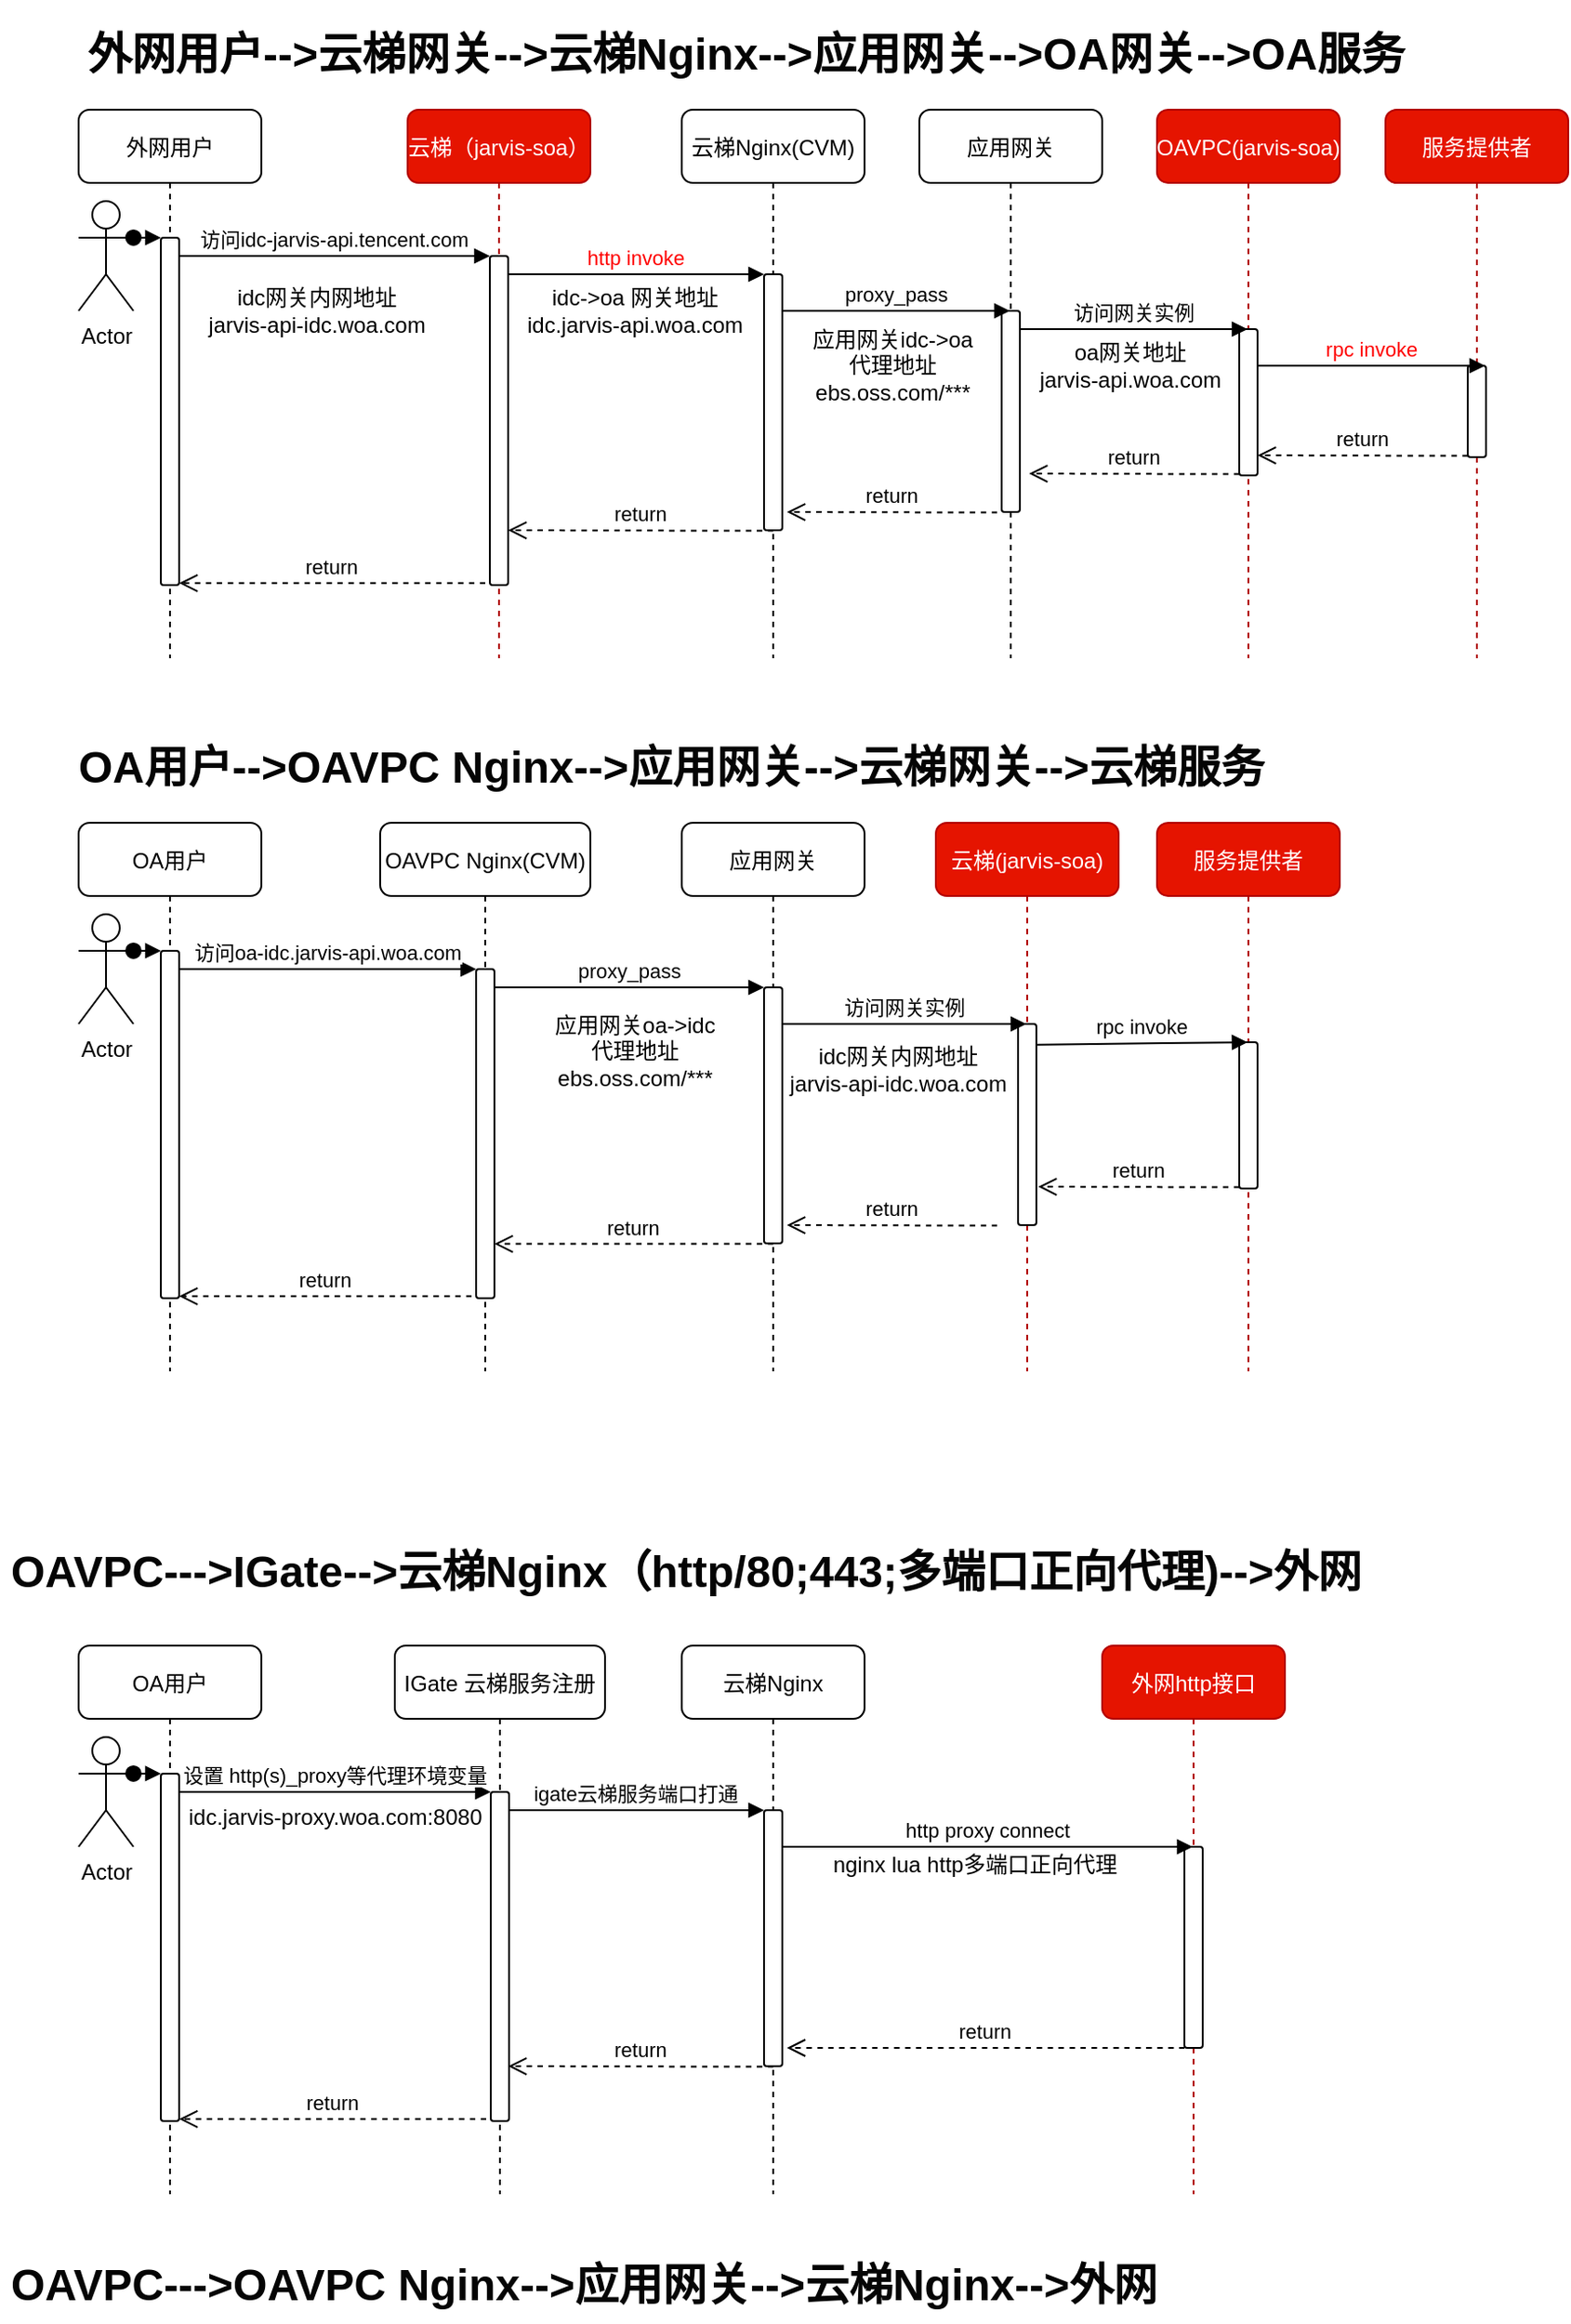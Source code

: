 <mxfile version="14.2.9" type="github">
  <diagram id="kgpKYQtTHZ0yAKxKKP6v" name="Page-1">
    <mxGraphModel dx="1185" dy="662" grid="1" gridSize="10" guides="1" tooltips="1" connect="1" arrows="1" fold="1" page="1" pageScale="1" pageWidth="850" pageHeight="1100" math="0" shadow="0">
      <root>
        <mxCell id="0" />
        <mxCell id="1" parent="0" />
        <mxCell id="3nuBFxr9cyL0pnOWT2aG-1" value="外网用户" style="shape=umlLifeline;perimeter=lifelinePerimeter;container=1;collapsible=0;recursiveResize=0;shadow=0;strokeWidth=1;rounded=1;" parent="1" vertex="1">
          <mxGeometry x="45" y="80" width="100" height="300" as="geometry" />
        </mxCell>
        <mxCell id="3nuBFxr9cyL0pnOWT2aG-2" value="" style="points=[];perimeter=orthogonalPerimeter;shadow=0;strokeWidth=1;rounded=1;" parent="3nuBFxr9cyL0pnOWT2aG-1" vertex="1">
          <mxGeometry x="45" y="70" width="10" height="190" as="geometry" />
        </mxCell>
        <mxCell id="3nuBFxr9cyL0pnOWT2aG-5" value="云梯（jarvis-soa）" style="shape=umlLifeline;perimeter=lifelinePerimeter;container=1;collapsible=0;recursiveResize=0;shadow=0;strokeWidth=1;rounded=1;fillColor=#e51400;strokeColor=#B20000;fontColor=#ffffff;" parent="1" vertex="1">
          <mxGeometry x="225" y="80" width="100" height="300" as="geometry" />
        </mxCell>
        <mxCell id="3nuBFxr9cyL0pnOWT2aG-6" value="" style="points=[];perimeter=orthogonalPerimeter;shadow=0;strokeWidth=1;rounded=1;" parent="3nuBFxr9cyL0pnOWT2aG-5" vertex="1">
          <mxGeometry x="45" y="80" width="10" height="180" as="geometry" />
        </mxCell>
        <mxCell id="3nuBFxr9cyL0pnOWT2aG-7" value="return" style="verticalAlign=bottom;endArrow=open;dashed=1;endSize=8;exitX=-0.25;exitY=0.994;shadow=0;strokeWidth=1;curved=1;exitDx=0;exitDy=0;exitPerimeter=0;" parent="1" source="3nuBFxr9cyL0pnOWT2aG-6" target="3nuBFxr9cyL0pnOWT2aG-2" edge="1">
          <mxGeometry relative="1" as="geometry">
            <mxPoint x="200" y="236" as="targetPoint" />
          </mxGeometry>
        </mxCell>
        <mxCell id="3nuBFxr9cyL0pnOWT2aG-8" value="访问idc-jarvis-api.tencent.com" style="verticalAlign=bottom;endArrow=block;entryX=0;entryY=0;shadow=0;strokeWidth=1;curved=1;" parent="1" source="3nuBFxr9cyL0pnOWT2aG-2" target="3nuBFxr9cyL0pnOWT2aG-6" edge="1">
          <mxGeometry relative="1" as="geometry">
            <mxPoint x="200" y="160" as="sourcePoint" />
          </mxGeometry>
        </mxCell>
        <mxCell id="pnKsWl6k3-rWOxbT1f3y-1" value="云梯Nginx(CVM)" style="shape=umlLifeline;perimeter=lifelinePerimeter;container=1;collapsible=0;recursiveResize=0;shadow=0;strokeWidth=1;rounded=1;" vertex="1" parent="1">
          <mxGeometry x="375" y="80" width="100" height="300" as="geometry" />
        </mxCell>
        <mxCell id="pnKsWl6k3-rWOxbT1f3y-2" value="" style="points=[];perimeter=orthogonalPerimeter;shadow=0;strokeWidth=1;rounded=1;" vertex="1" parent="pnKsWl6k3-rWOxbT1f3y-1">
          <mxGeometry x="45" y="90" width="10" height="140" as="geometry" />
        </mxCell>
        <mxCell id="pnKsWl6k3-rWOxbT1f3y-3" value="应用网关" style="shape=umlLifeline;perimeter=lifelinePerimeter;container=1;collapsible=0;recursiveResize=0;shadow=0;strokeWidth=1;rounded=1;" vertex="1" parent="1">
          <mxGeometry x="505" y="80" width="100" height="300" as="geometry" />
        </mxCell>
        <mxCell id="pnKsWl6k3-rWOxbT1f3y-4" value="" style="points=[];perimeter=orthogonalPerimeter;shadow=0;strokeWidth=1;rounded=1;" vertex="1" parent="pnKsWl6k3-rWOxbT1f3y-3">
          <mxGeometry x="45" y="110" width="10" height="110" as="geometry" />
        </mxCell>
        <mxCell id="pnKsWl6k3-rWOxbT1f3y-5" value="OAVPC(jarvis-soa)" style="shape=umlLifeline;perimeter=lifelinePerimeter;container=1;collapsible=0;recursiveResize=0;shadow=0;strokeWidth=1;rounded=1;fillColor=#e51400;strokeColor=#B20000;fontColor=#ffffff;" vertex="1" parent="1">
          <mxGeometry x="635" y="80" width="100" height="300" as="geometry" />
        </mxCell>
        <mxCell id="pnKsWl6k3-rWOxbT1f3y-6" value="" style="points=[];perimeter=orthogonalPerimeter;shadow=0;strokeWidth=1;rounded=1;" vertex="1" parent="pnKsWl6k3-rWOxbT1f3y-5">
          <mxGeometry x="45" y="120" width="10" height="80" as="geometry" />
        </mxCell>
        <mxCell id="pnKsWl6k3-rWOxbT1f3y-24" value="return" style="verticalAlign=bottom;endArrow=open;dashed=1;endSize=8;exitX=0;exitY=0.95;shadow=0;strokeWidth=1;curved=1;" edge="1" parent="pnKsWl6k3-rWOxbT1f3y-5">
          <mxGeometry relative="1" as="geometry">
            <mxPoint x="55" y="189" as="targetPoint" />
            <mxPoint x="170" y="189.31" as="sourcePoint" />
          </mxGeometry>
        </mxCell>
        <mxCell id="pnKsWl6k3-rWOxbT1f3y-9" value="Actor" style="shape=umlActor;verticalLabelPosition=bottom;verticalAlign=top;html=1;outlineConnect=0;rounded=1;" vertex="1" parent="1">
          <mxGeometry x="45" y="130" width="30" height="60" as="geometry" />
        </mxCell>
        <mxCell id="3nuBFxr9cyL0pnOWT2aG-3" value="" style="verticalAlign=bottom;startArrow=oval;endArrow=block;startSize=8;shadow=0;strokeWidth=1;exitX=1;exitY=0.333;exitDx=0;exitDy=0;exitPerimeter=0;curved=1;" parent="1" target="3nuBFxr9cyL0pnOWT2aG-2" edge="1" source="pnKsWl6k3-rWOxbT1f3y-9">
          <mxGeometry relative="1" as="geometry">
            <mxPoint x="30" y="150" as="sourcePoint" />
          </mxGeometry>
        </mxCell>
        <mxCell id="pnKsWl6k3-rWOxbT1f3y-13" value="http invoke" style="verticalAlign=bottom;endArrow=block;shadow=0;strokeWidth=1;curved=1;fontColor=#FF0000;" edge="1" parent="1">
          <mxGeometry relative="1" as="geometry">
            <mxPoint x="280" y="170.0" as="sourcePoint" />
            <mxPoint x="420" y="170" as="targetPoint" />
          </mxGeometry>
        </mxCell>
        <mxCell id="pnKsWl6k3-rWOxbT1f3y-14" value="proxy_pass" style="verticalAlign=bottom;endArrow=block;shadow=0;strokeWidth=1;curved=1;" edge="1" parent="1" target="pnKsWl6k3-rWOxbT1f3y-3">
          <mxGeometry relative="1" as="geometry">
            <mxPoint x="430" y="190.0" as="sourcePoint" />
            <mxPoint x="540" y="190" as="targetPoint" />
          </mxGeometry>
        </mxCell>
        <mxCell id="pnKsWl6k3-rWOxbT1f3y-15" value="访问网关实例" style="verticalAlign=bottom;endArrow=block;shadow=0;strokeWidth=1;curved=1;" edge="1" parent="1">
          <mxGeometry relative="1" as="geometry">
            <mxPoint x="560" y="200.0" as="sourcePoint" />
            <mxPoint x="684.5" y="200.0" as="targetPoint" />
          </mxGeometry>
        </mxCell>
        <mxCell id="pnKsWl6k3-rWOxbT1f3y-16" value="服务提供者" style="shape=umlLifeline;perimeter=lifelinePerimeter;container=1;collapsible=0;recursiveResize=0;shadow=0;strokeWidth=1;rounded=1;fillColor=#e51400;strokeColor=#B20000;fontColor=#ffffff;" vertex="1" parent="1">
          <mxGeometry x="760" y="80" width="100" height="300" as="geometry" />
        </mxCell>
        <mxCell id="pnKsWl6k3-rWOxbT1f3y-17" value="" style="points=[];perimeter=orthogonalPerimeter;shadow=0;strokeWidth=1;rounded=1;" vertex="1" parent="pnKsWl6k3-rWOxbT1f3y-16">
          <mxGeometry x="45" y="140" width="10" height="50" as="geometry" />
        </mxCell>
        <mxCell id="pnKsWl6k3-rWOxbT1f3y-18" value="rpc invoke" style="verticalAlign=bottom;endArrow=block;shadow=0;strokeWidth=1;curved=1;fontColor=#FF0000;" edge="1" parent="1">
          <mxGeometry relative="1" as="geometry">
            <mxPoint x="690" y="220.0" as="sourcePoint" />
            <mxPoint x="814.5" y="220.0" as="targetPoint" />
          </mxGeometry>
        </mxCell>
        <mxCell id="pnKsWl6k3-rWOxbT1f3y-19" value="应用网关idc-&amp;gt;oa&lt;br&gt;代理地址&lt;br&gt;ebs.oss.com/***" style="text;html=1;align=center;verticalAlign=middle;resizable=0;points=[];autosize=1;rounded=1;" vertex="1" parent="1">
          <mxGeometry x="440" y="195" width="100" height="50" as="geometry" />
        </mxCell>
        <mxCell id="pnKsWl6k3-rWOxbT1f3y-20" value="idc-&amp;gt;oa 网关地址&lt;br&gt;idc.jarvis-api.woa.com" style="text;html=1;align=center;verticalAlign=middle;resizable=0;points=[];autosize=1;rounded=1;" vertex="1" parent="1">
          <mxGeometry x="284" y="175" width="130" height="30" as="geometry" />
        </mxCell>
        <mxCell id="pnKsWl6k3-rWOxbT1f3y-21" value="oa网关地址&lt;br&gt;jarvis-api.woa.com" style="text;html=1;align=center;verticalAlign=middle;resizable=0;points=[];autosize=1;rounded=1;" vertex="1" parent="1">
          <mxGeometry x="565" y="205" width="110" height="30" as="geometry" />
        </mxCell>
        <mxCell id="pnKsWl6k3-rWOxbT1f3y-22" value="idc网关内网地址&lt;br&gt;jarvis-api-idc.woa.com" style="text;html=1;align=center;verticalAlign=middle;resizable=0;points=[];autosize=1;rounded=1;" vertex="1" parent="1">
          <mxGeometry x="110" y="175" width="130" height="30" as="geometry" />
        </mxCell>
        <mxCell id="pnKsWl6k3-rWOxbT1f3y-25" value="return" style="verticalAlign=bottom;endArrow=open;dashed=1;endSize=8;exitX=0;exitY=0.95;shadow=0;strokeWidth=1;curved=1;" edge="1" parent="1">
          <mxGeometry relative="1" as="geometry">
            <mxPoint x="565" y="279.0" as="targetPoint" />
            <mxPoint x="680" y="279.31" as="sourcePoint" />
          </mxGeometry>
        </mxCell>
        <mxCell id="pnKsWl6k3-rWOxbT1f3y-26" value="return" style="verticalAlign=bottom;endArrow=open;dashed=1;endSize=8;exitX=0;exitY=0.95;shadow=0;strokeWidth=1;curved=1;" edge="1" parent="1">
          <mxGeometry relative="1" as="geometry">
            <mxPoint x="432.5" y="300.0" as="targetPoint" />
            <mxPoint x="547.5" y="300.31" as="sourcePoint" />
          </mxGeometry>
        </mxCell>
        <mxCell id="pnKsWl6k3-rWOxbT1f3y-28" value="return" style="verticalAlign=bottom;endArrow=open;dashed=1;endSize=8;exitX=0;exitY=0.95;shadow=0;strokeWidth=1;curved=1;" edge="1" parent="1">
          <mxGeometry relative="1" as="geometry">
            <mxPoint x="280" y="310" as="targetPoint" />
            <mxPoint x="425" y="310.31" as="sourcePoint" />
          </mxGeometry>
        </mxCell>
        <mxCell id="pnKsWl6k3-rWOxbT1f3y-31" value="&lt;h1&gt;外网用户--&amp;gt;云梯网关--&amp;gt;云梯Nginx--&amp;gt;应用网关--&amp;gt;OA网关--&amp;gt;OA服务&lt;/h1&gt;" style="text;html=1;strokeColor=none;fillColor=none;spacing=5;spacingTop=-20;whiteSpace=wrap;overflow=hidden;rounded=0;fontColor=#050505;" vertex="1" parent="1">
          <mxGeometry x="45" y="30" width="735" height="40" as="geometry" />
        </mxCell>
        <mxCell id="pnKsWl6k3-rWOxbT1f3y-33" value="&lt;h1&gt;OA用户--&amp;gt;OAVPC Nginx--&amp;gt;应用网关--&amp;gt;云梯网关--&amp;gt;云梯服务&lt;/h1&gt;" style="text;html=1;strokeColor=none;fillColor=none;spacing=5;spacingTop=-20;whiteSpace=wrap;overflow=hidden;rounded=0;fontColor=#050505;" vertex="1" parent="1">
          <mxGeometry x="40" y="420" width="680" height="40" as="geometry" />
        </mxCell>
        <mxCell id="pnKsWl6k3-rWOxbT1f3y-34" value="&lt;h1&gt;OAVPC---&amp;gt;IGate--&amp;gt;云梯Nginx（http/80;443;多端口正向代理)--&amp;gt;外网&lt;/h1&gt;" style="text;html=1;strokeColor=none;fillColor=none;spacing=5;spacingTop=-20;whiteSpace=wrap;overflow=hidden;rounded=0;fontColor=#050505;" vertex="1" parent="1">
          <mxGeometry x="2.5" y="860" width="755" height="40" as="geometry" />
        </mxCell>
        <mxCell id="pnKsWl6k3-rWOxbT1f3y-35" value="&lt;h1&gt;OAVPC---&amp;gt;OAVPC Nginx--&amp;gt;应用网关--&amp;gt;云梯Nginx--&amp;gt;外网&lt;/h1&gt;" style="text;html=1;strokeColor=none;fillColor=none;spacing=5;spacingTop=-20;whiteSpace=wrap;overflow=hidden;rounded=0;fontColor=#050505;" vertex="1" parent="1">
          <mxGeometry x="2.5" y="1250" width="755" height="40" as="geometry" />
        </mxCell>
        <mxCell id="pnKsWl6k3-rWOxbT1f3y-36" value="OA用户" style="shape=umlLifeline;perimeter=lifelinePerimeter;container=1;collapsible=0;recursiveResize=0;shadow=0;strokeWidth=1;rounded=1;" vertex="1" parent="1">
          <mxGeometry x="45" y="470" width="100" height="300" as="geometry" />
        </mxCell>
        <mxCell id="pnKsWl6k3-rWOxbT1f3y-37" value="" style="points=[];perimeter=orthogonalPerimeter;shadow=0;strokeWidth=1;rounded=1;" vertex="1" parent="pnKsWl6k3-rWOxbT1f3y-36">
          <mxGeometry x="45" y="70" width="10" height="190" as="geometry" />
        </mxCell>
        <mxCell id="pnKsWl6k3-rWOxbT1f3y-38" value="OAVPC Nginx(CVM)" style="shape=umlLifeline;perimeter=lifelinePerimeter;container=1;collapsible=0;recursiveResize=0;shadow=0;strokeWidth=1;rounded=1;" vertex="1" parent="1">
          <mxGeometry x="210" y="470" width="115" height="300" as="geometry" />
        </mxCell>
        <mxCell id="pnKsWl6k3-rWOxbT1f3y-39" value="" style="points=[];perimeter=orthogonalPerimeter;shadow=0;strokeWidth=1;rounded=1;" vertex="1" parent="pnKsWl6k3-rWOxbT1f3y-38">
          <mxGeometry x="52.5" y="80" width="10" height="180" as="geometry" />
        </mxCell>
        <mxCell id="pnKsWl6k3-rWOxbT1f3y-40" value="return" style="verticalAlign=bottom;endArrow=open;dashed=1;endSize=8;exitX=-0.25;exitY=0.994;shadow=0;strokeWidth=1;curved=1;exitDx=0;exitDy=0;exitPerimeter=0;" edge="1" parent="1" source="pnKsWl6k3-rWOxbT1f3y-39" target="pnKsWl6k3-rWOxbT1f3y-37">
          <mxGeometry relative="1" as="geometry">
            <mxPoint x="200" y="626" as="targetPoint" />
          </mxGeometry>
        </mxCell>
        <mxCell id="pnKsWl6k3-rWOxbT1f3y-41" value="访问oa-idc.jarvis-api.woa.com" style="verticalAlign=bottom;endArrow=block;entryX=0;entryY=0;shadow=0;strokeWidth=1;curved=1;" edge="1" parent="1" source="pnKsWl6k3-rWOxbT1f3y-37" target="pnKsWl6k3-rWOxbT1f3y-39">
          <mxGeometry relative="1" as="geometry">
            <mxPoint x="200" y="550" as="sourcePoint" />
          </mxGeometry>
        </mxCell>
        <mxCell id="pnKsWl6k3-rWOxbT1f3y-42" value="应用网关" style="shape=umlLifeline;perimeter=lifelinePerimeter;container=1;collapsible=0;recursiveResize=0;shadow=0;strokeWidth=1;rounded=1;" vertex="1" parent="1">
          <mxGeometry x="375" y="470" width="100" height="300" as="geometry" />
        </mxCell>
        <mxCell id="pnKsWl6k3-rWOxbT1f3y-43" value="" style="points=[];perimeter=orthogonalPerimeter;shadow=0;strokeWidth=1;rounded=1;" vertex="1" parent="pnKsWl6k3-rWOxbT1f3y-42">
          <mxGeometry x="45" y="90" width="10" height="140" as="geometry" />
        </mxCell>
        <mxCell id="pnKsWl6k3-rWOxbT1f3y-44" value="云梯(jarvis-soa)" style="shape=umlLifeline;perimeter=lifelinePerimeter;container=1;collapsible=0;recursiveResize=0;shadow=0;strokeWidth=1;rounded=1;fillColor=#e51400;strokeColor=#B20000;fontColor=#ffffff;" vertex="1" parent="1">
          <mxGeometry x="514" y="470" width="100" height="300" as="geometry" />
        </mxCell>
        <mxCell id="pnKsWl6k3-rWOxbT1f3y-45" value="" style="points=[];perimeter=orthogonalPerimeter;shadow=0;strokeWidth=1;rounded=1;" vertex="1" parent="pnKsWl6k3-rWOxbT1f3y-44">
          <mxGeometry x="45" y="110" width="10" height="110" as="geometry" />
        </mxCell>
        <mxCell id="pnKsWl6k3-rWOxbT1f3y-46" value="服务提供者" style="shape=umlLifeline;perimeter=lifelinePerimeter;container=1;collapsible=0;recursiveResize=0;shadow=0;strokeWidth=1;rounded=1;fillColor=#e51400;strokeColor=#B20000;fontColor=#ffffff;" vertex="1" parent="1">
          <mxGeometry x="635" y="470" width="100" height="300" as="geometry" />
        </mxCell>
        <mxCell id="pnKsWl6k3-rWOxbT1f3y-47" value="" style="points=[];perimeter=orthogonalPerimeter;shadow=0;strokeWidth=1;rounded=1;" vertex="1" parent="pnKsWl6k3-rWOxbT1f3y-46">
          <mxGeometry x="45" y="120" width="10" height="80" as="geometry" />
        </mxCell>
        <mxCell id="pnKsWl6k3-rWOxbT1f3y-49" value="Actor" style="shape=umlActor;verticalLabelPosition=bottom;verticalAlign=top;html=1;outlineConnect=0;rounded=1;" vertex="1" parent="1">
          <mxGeometry x="45" y="520" width="30" height="60" as="geometry" />
        </mxCell>
        <mxCell id="pnKsWl6k3-rWOxbT1f3y-50" value="" style="verticalAlign=bottom;startArrow=oval;endArrow=block;startSize=8;shadow=0;strokeWidth=1;exitX=1;exitY=0.333;exitDx=0;exitDy=0;exitPerimeter=0;curved=1;" edge="1" parent="1" source="pnKsWl6k3-rWOxbT1f3y-49" target="pnKsWl6k3-rWOxbT1f3y-37">
          <mxGeometry relative="1" as="geometry">
            <mxPoint x="30" y="540" as="sourcePoint" />
          </mxGeometry>
        </mxCell>
        <mxCell id="pnKsWl6k3-rWOxbT1f3y-51" value="proxy_pass" style="verticalAlign=bottom;endArrow=block;shadow=0;strokeWidth=1;curved=1;fontColor=#050505;" edge="1" parent="1" source="pnKsWl6k3-rWOxbT1f3y-39">
          <mxGeometry relative="1" as="geometry">
            <mxPoint x="280" y="560.0" as="sourcePoint" />
            <mxPoint x="420" y="560" as="targetPoint" />
          </mxGeometry>
        </mxCell>
        <mxCell id="pnKsWl6k3-rWOxbT1f3y-52" value="访问网关实例" style="verticalAlign=bottom;endArrow=block;shadow=0;strokeWidth=1;curved=1;" edge="1" parent="1" target="pnKsWl6k3-rWOxbT1f3y-44">
          <mxGeometry relative="1" as="geometry">
            <mxPoint x="430" y="580.0" as="sourcePoint" />
            <mxPoint x="540" y="580" as="targetPoint" />
          </mxGeometry>
        </mxCell>
        <mxCell id="pnKsWl6k3-rWOxbT1f3y-53" value="rpc invoke" style="verticalAlign=bottom;endArrow=block;shadow=0;strokeWidth=1;curved=1;exitX=1.034;exitY=0.103;exitDx=0;exitDy=0;exitPerimeter=0;" edge="1" parent="1" source="pnKsWl6k3-rWOxbT1f3y-45">
          <mxGeometry relative="1" as="geometry">
            <mxPoint x="580" y="590" as="sourcePoint" />
            <mxPoint x="684.5" y="590.0" as="targetPoint" />
          </mxGeometry>
        </mxCell>
        <mxCell id="pnKsWl6k3-rWOxbT1f3y-57" value="idc网关内网地址&lt;br&gt;jarvis-api-idc.woa.com" style="text;html=1;align=center;verticalAlign=middle;resizable=0;points=[];autosize=1;rounded=1;" vertex="1" parent="1">
          <mxGeometry x="428" y="590" width="130" height="30" as="geometry" />
        </mxCell>
        <mxCell id="pnKsWl6k3-rWOxbT1f3y-61" value="return" style="verticalAlign=bottom;endArrow=open;dashed=1;endSize=8;exitX=0;exitY=0.95;shadow=0;strokeWidth=1;curved=1;" edge="1" parent="1">
          <mxGeometry relative="1" as="geometry">
            <mxPoint x="570" y="669" as="targetPoint" />
            <mxPoint x="680" y="669.31" as="sourcePoint" />
          </mxGeometry>
        </mxCell>
        <mxCell id="pnKsWl6k3-rWOxbT1f3y-62" value="return" style="verticalAlign=bottom;endArrow=open;dashed=1;endSize=8;exitX=0;exitY=0.95;shadow=0;strokeWidth=1;curved=1;" edge="1" parent="1">
          <mxGeometry relative="1" as="geometry">
            <mxPoint x="432.5" y="690" as="targetPoint" />
            <mxPoint x="547.5" y="690.31" as="sourcePoint" />
          </mxGeometry>
        </mxCell>
        <mxCell id="pnKsWl6k3-rWOxbT1f3y-63" value="return" style="verticalAlign=bottom;endArrow=open;dashed=1;endSize=8;exitX=0;exitY=0.95;shadow=0;strokeWidth=1;curved=1;" edge="1" parent="1" target="pnKsWl6k3-rWOxbT1f3y-39">
          <mxGeometry relative="1" as="geometry">
            <mxPoint x="280" y="700" as="targetPoint" />
            <mxPoint x="425" y="700.31" as="sourcePoint" />
          </mxGeometry>
        </mxCell>
        <mxCell id="pnKsWl6k3-rWOxbT1f3y-64" value="应用网关oa-&amp;gt;idc&lt;br&gt;代理地址&lt;br&gt;ebs.oss.com/***" style="text;html=1;align=center;verticalAlign=middle;resizable=0;points=[];autosize=1;rounded=1;" vertex="1" parent="1">
          <mxGeometry x="299" y="570" width="100" height="50" as="geometry" />
        </mxCell>
        <mxCell id="pnKsWl6k3-rWOxbT1f3y-66" value="OA用户" style="shape=umlLifeline;perimeter=lifelinePerimeter;container=1;collapsible=0;recursiveResize=0;shadow=0;strokeWidth=1;rounded=1;" vertex="1" parent="1">
          <mxGeometry x="45" y="920" width="100" height="300" as="geometry" />
        </mxCell>
        <mxCell id="pnKsWl6k3-rWOxbT1f3y-67" value="" style="points=[];perimeter=orthogonalPerimeter;shadow=0;strokeWidth=1;rounded=1;" vertex="1" parent="pnKsWl6k3-rWOxbT1f3y-66">
          <mxGeometry x="45" y="70" width="10" height="190" as="geometry" />
        </mxCell>
        <mxCell id="pnKsWl6k3-rWOxbT1f3y-68" value="IGate 云梯服务注册" style="shape=umlLifeline;perimeter=lifelinePerimeter;container=1;collapsible=0;recursiveResize=0;shadow=0;strokeWidth=1;rounded=1;" vertex="1" parent="1">
          <mxGeometry x="218" y="920" width="115" height="300" as="geometry" />
        </mxCell>
        <mxCell id="pnKsWl6k3-rWOxbT1f3y-69" value="" style="points=[];perimeter=orthogonalPerimeter;shadow=0;strokeWidth=1;rounded=1;" vertex="1" parent="pnKsWl6k3-rWOxbT1f3y-68">
          <mxGeometry x="52.5" y="80" width="10" height="180" as="geometry" />
        </mxCell>
        <mxCell id="pnKsWl6k3-rWOxbT1f3y-70" value="return" style="verticalAlign=bottom;endArrow=open;dashed=1;endSize=8;exitX=-0.25;exitY=0.994;shadow=0;strokeWidth=1;curved=1;exitDx=0;exitDy=0;exitPerimeter=0;" edge="1" parent="1" source="pnKsWl6k3-rWOxbT1f3y-69" target="pnKsWl6k3-rWOxbT1f3y-67">
          <mxGeometry relative="1" as="geometry">
            <mxPoint x="200" y="1076" as="targetPoint" />
          </mxGeometry>
        </mxCell>
        <mxCell id="pnKsWl6k3-rWOxbT1f3y-71" value="设置 http(s)_proxy等代理环境变量" style="verticalAlign=bottom;endArrow=block;entryX=0;entryY=0;shadow=0;strokeWidth=1;curved=1;" edge="1" parent="1" source="pnKsWl6k3-rWOxbT1f3y-67" target="pnKsWl6k3-rWOxbT1f3y-69">
          <mxGeometry relative="1" as="geometry">
            <mxPoint x="200" y="1000" as="sourcePoint" />
          </mxGeometry>
        </mxCell>
        <mxCell id="pnKsWl6k3-rWOxbT1f3y-72" value="云梯Nginx" style="shape=umlLifeline;perimeter=lifelinePerimeter;container=1;collapsible=0;recursiveResize=0;shadow=0;strokeWidth=1;rounded=1;" vertex="1" parent="1">
          <mxGeometry x="375" y="920" width="100" height="300" as="geometry" />
        </mxCell>
        <mxCell id="pnKsWl6k3-rWOxbT1f3y-73" value="" style="points=[];perimeter=orthogonalPerimeter;shadow=0;strokeWidth=1;rounded=1;" vertex="1" parent="pnKsWl6k3-rWOxbT1f3y-72">
          <mxGeometry x="45" y="90" width="10" height="140" as="geometry" />
        </mxCell>
        <mxCell id="pnKsWl6k3-rWOxbT1f3y-74" value="外网http接口" style="shape=umlLifeline;perimeter=lifelinePerimeter;container=1;collapsible=0;recursiveResize=0;shadow=0;strokeWidth=1;rounded=1;fillColor=#e51400;strokeColor=#B20000;fontColor=#ffffff;" vertex="1" parent="1">
          <mxGeometry x="605" y="920" width="100" height="300" as="geometry" />
        </mxCell>
        <mxCell id="pnKsWl6k3-rWOxbT1f3y-75" value="" style="points=[];perimeter=orthogonalPerimeter;shadow=0;strokeWidth=1;rounded=1;" vertex="1" parent="pnKsWl6k3-rWOxbT1f3y-74">
          <mxGeometry x="45" y="110" width="10" height="110" as="geometry" />
        </mxCell>
        <mxCell id="pnKsWl6k3-rWOxbT1f3y-78" value="Actor" style="shape=umlActor;verticalLabelPosition=bottom;verticalAlign=top;html=1;outlineConnect=0;rounded=1;" vertex="1" parent="1">
          <mxGeometry x="45" y="970" width="30" height="60" as="geometry" />
        </mxCell>
        <mxCell id="pnKsWl6k3-rWOxbT1f3y-79" value="" style="verticalAlign=bottom;startArrow=oval;endArrow=block;startSize=8;shadow=0;strokeWidth=1;exitX=1;exitY=0.333;exitDx=0;exitDy=0;exitPerimeter=0;curved=1;" edge="1" parent="1" source="pnKsWl6k3-rWOxbT1f3y-78" target="pnKsWl6k3-rWOxbT1f3y-67">
          <mxGeometry relative="1" as="geometry">
            <mxPoint x="30" y="990" as="sourcePoint" />
          </mxGeometry>
        </mxCell>
        <mxCell id="pnKsWl6k3-rWOxbT1f3y-80" value="igate云梯服务端口打通" style="verticalAlign=bottom;endArrow=block;shadow=0;strokeWidth=1;curved=1;fontColor=#050505;" edge="1" parent="1">
          <mxGeometry relative="1" as="geometry">
            <mxPoint x="280" y="1010" as="sourcePoint" />
            <mxPoint x="420" y="1010" as="targetPoint" />
          </mxGeometry>
        </mxCell>
        <mxCell id="pnKsWl6k3-rWOxbT1f3y-81" value="http proxy connect" style="verticalAlign=bottom;endArrow=block;shadow=0;strokeWidth=1;curved=1;" edge="1" parent="1" target="pnKsWl6k3-rWOxbT1f3y-74">
          <mxGeometry relative="1" as="geometry">
            <mxPoint x="430" y="1030" as="sourcePoint" />
            <mxPoint x="540" y="1030" as="targetPoint" />
          </mxGeometry>
        </mxCell>
        <mxCell id="pnKsWl6k3-rWOxbT1f3y-83" value="nginx lua http多端口正向代理" style="text;html=1;align=center;verticalAlign=middle;resizable=0;points=[];autosize=1;rounded=1;" vertex="1" parent="1">
          <mxGeometry x="450" y="1030" width="170" height="20" as="geometry" />
        </mxCell>
        <mxCell id="pnKsWl6k3-rWOxbT1f3y-85" value="return" style="verticalAlign=bottom;endArrow=open;dashed=1;endSize=8;shadow=0;strokeWidth=1;curved=1;" edge="1" parent="1" source="pnKsWl6k3-rWOxbT1f3y-75">
          <mxGeometry relative="1" as="geometry">
            <mxPoint x="432.5" y="1140" as="targetPoint" />
            <mxPoint x="547.5" y="1140.31" as="sourcePoint" />
          </mxGeometry>
        </mxCell>
        <mxCell id="pnKsWl6k3-rWOxbT1f3y-86" value="return" style="verticalAlign=bottom;endArrow=open;dashed=1;endSize=8;exitX=0;exitY=0.95;shadow=0;strokeWidth=1;curved=1;" edge="1" parent="1">
          <mxGeometry relative="1" as="geometry">
            <mxPoint x="280" y="1150" as="targetPoint" />
            <mxPoint x="425" y="1150.31" as="sourcePoint" />
          </mxGeometry>
        </mxCell>
        <mxCell id="pnKsWl6k3-rWOxbT1f3y-88" value="idc.jarvis-proxy.woa.com:8080" style="text;html=1;strokeColor=none;fillColor=none;align=center;verticalAlign=middle;whiteSpace=wrap;rounded=0;fontColor=#050505;" vertex="1" parent="1">
          <mxGeometry x="99" y="1004" width="173" height="20" as="geometry" />
        </mxCell>
      </root>
    </mxGraphModel>
  </diagram>
</mxfile>

